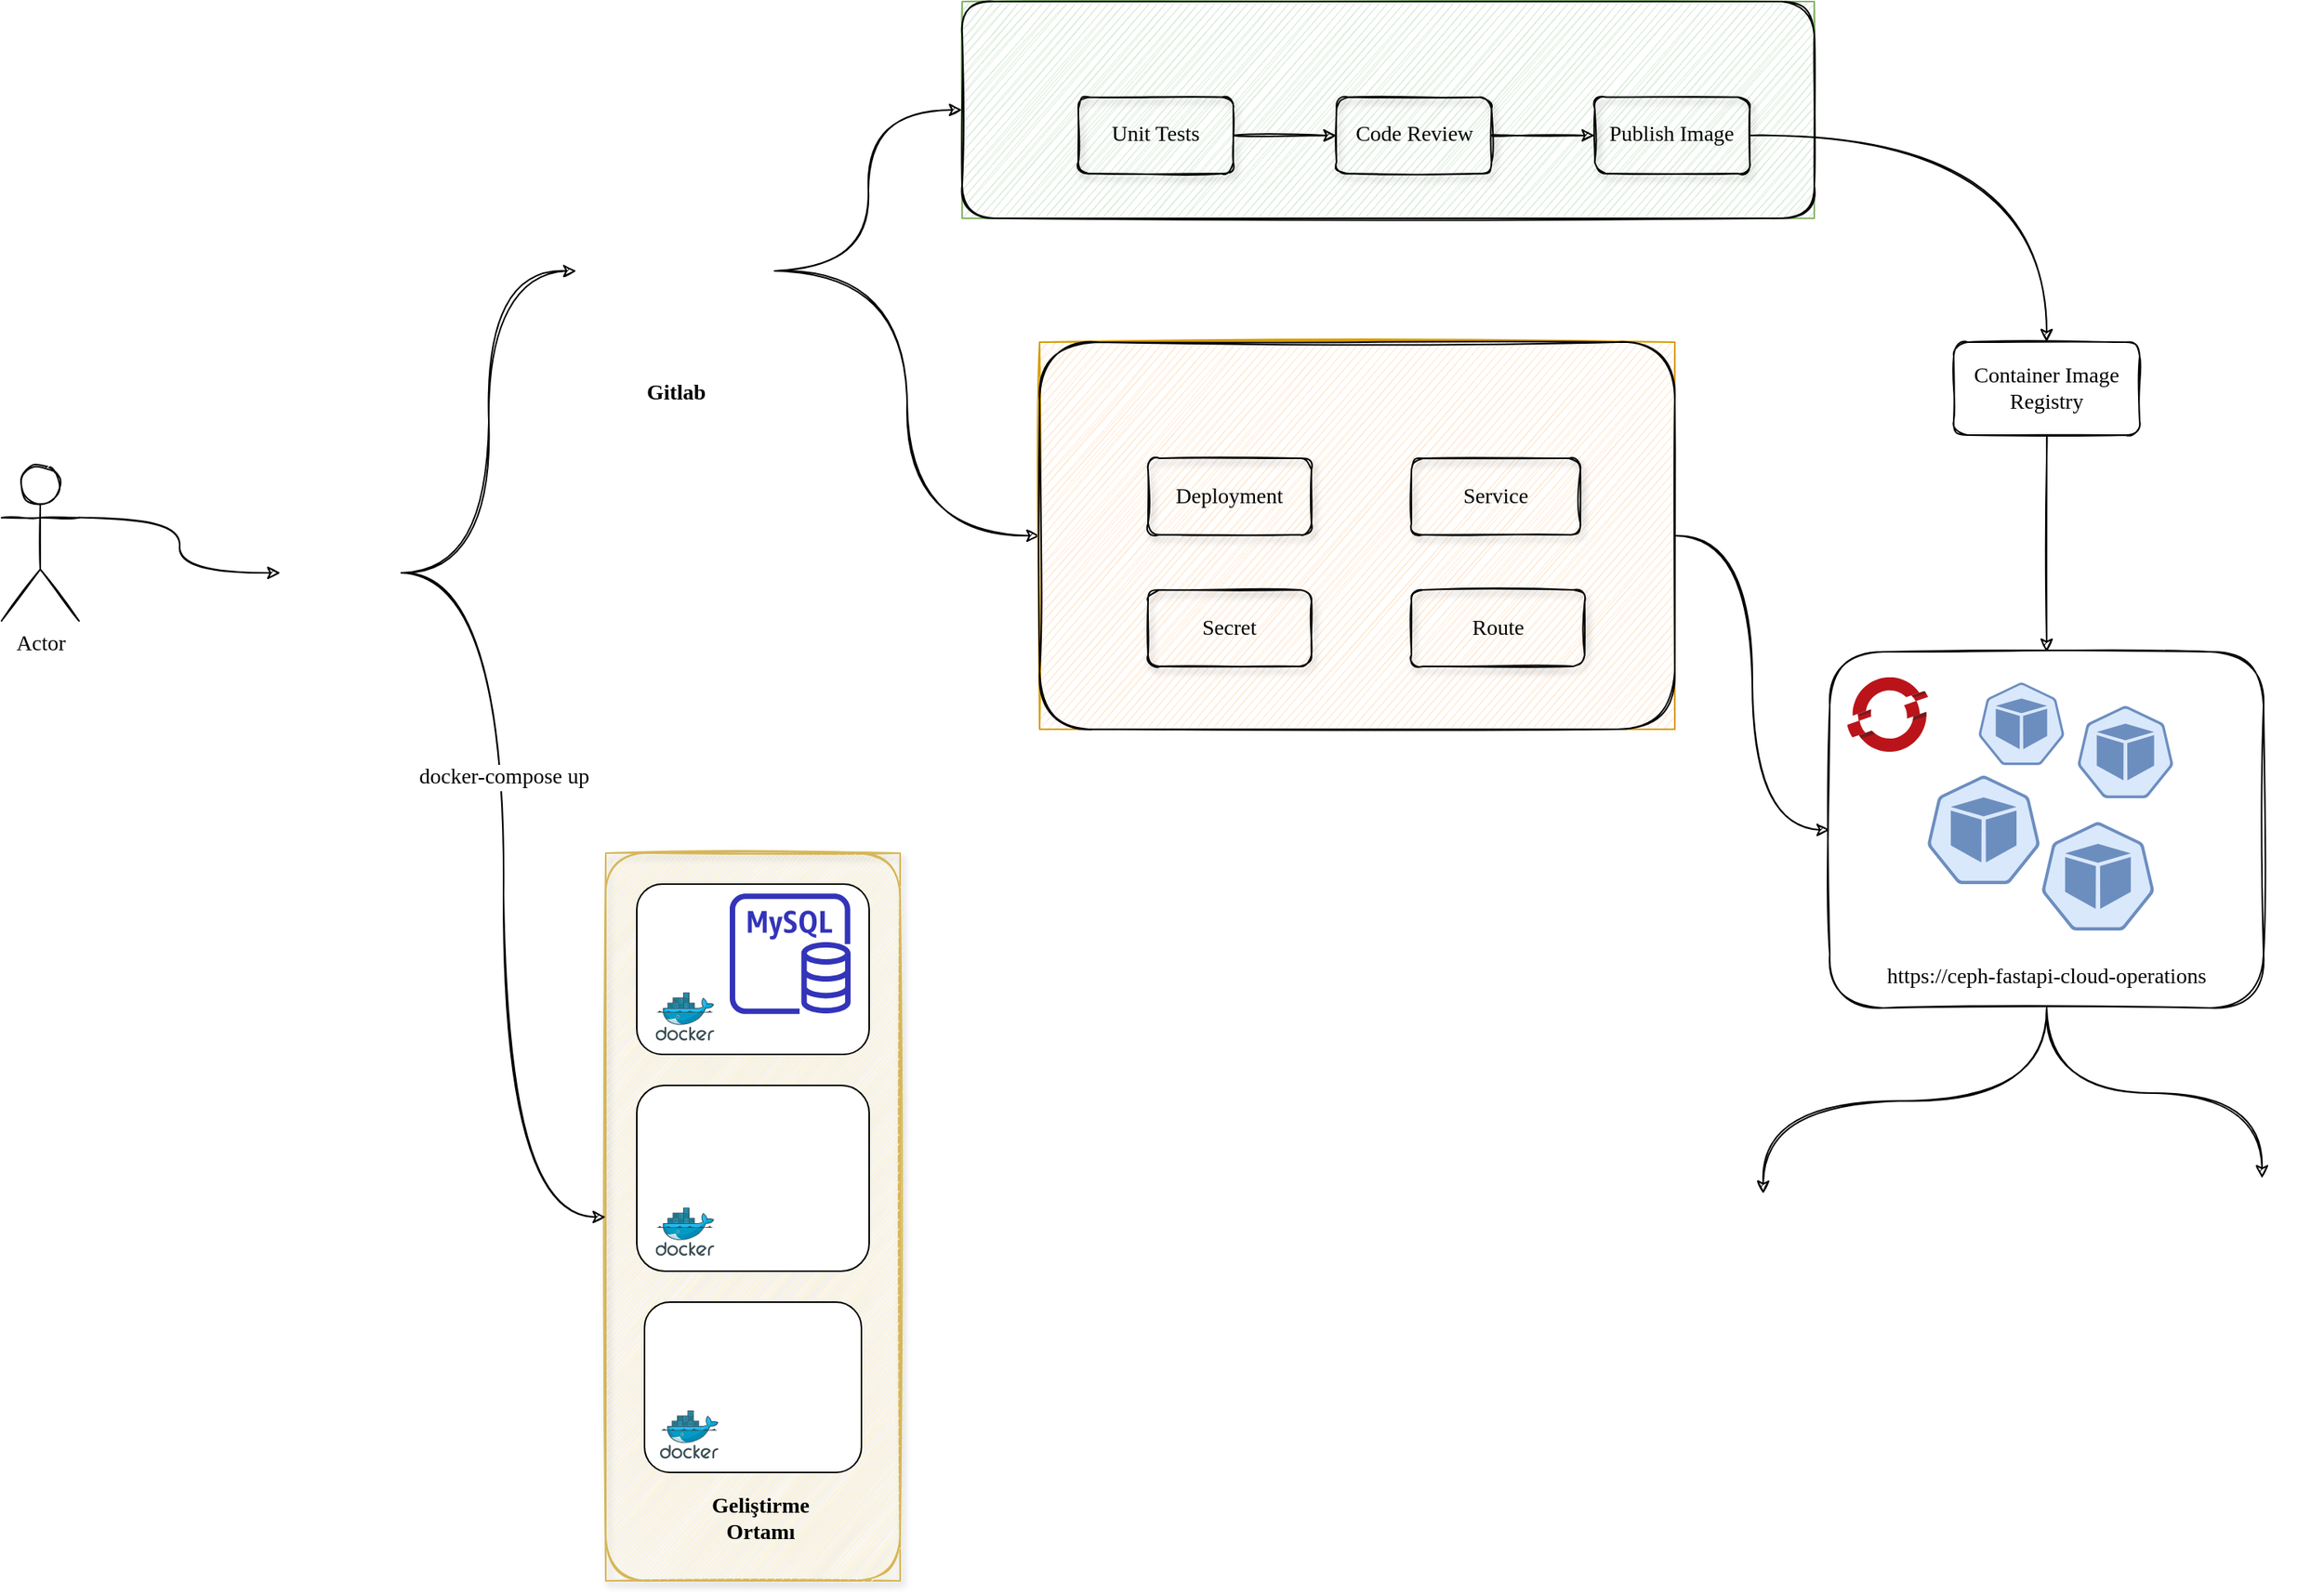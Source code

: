 <mxfile version="14.4.4" type="github">
  <diagram id="0_Pe4eXvfOU6qmhsP7j4" name="Page-1">
    <mxGraphModel dx="2388" dy="1965" grid="1" gridSize="10" guides="1" tooltips="1" connect="1" arrows="1" fold="1" page="1" pageScale="1" pageWidth="850" pageHeight="1100" math="0" shadow="0">
      <root>
        <mxCell id="0" />
        <mxCell id="1" parent="0" />
        <mxCell id="f1VP-ZpTaFvrlX2AiYO5-24" value="" style="group;fillColor=#fff2cc;strokeColor=#d6b656;sketch=1;shadow=1;" vertex="1" connectable="0" parent="1">
          <mxGeometry x="380" y="250" width="190" height="470" as="geometry" />
        </mxCell>
        <mxCell id="f1VP-ZpTaFvrlX2AiYO5-2" value="" style="rounded=1;whiteSpace=wrap;html=1;sketch=1;fillColor=#fff2cc;strokeColor=#d6b656;" vertex="1" parent="f1VP-ZpTaFvrlX2AiYO5-24">
          <mxGeometry width="190" height="470" as="geometry" />
        </mxCell>
        <mxCell id="f1VP-ZpTaFvrlX2AiYO5-6" value="" style="group;sketch=1;shadow=0;" vertex="1" connectable="0" parent="f1VP-ZpTaFvrlX2AiYO5-24">
          <mxGeometry x="20" y="10" width="150" height="130" as="geometry" />
        </mxCell>
        <mxCell id="f1VP-ZpTaFvrlX2AiYO5-5" value="" style="rounded=1;whiteSpace=wrap;html=1;" vertex="1" parent="f1VP-ZpTaFvrlX2AiYO5-6">
          <mxGeometry y="10" width="150" height="110" as="geometry" />
        </mxCell>
        <mxCell id="f1VP-ZpTaFvrlX2AiYO5-1" value="" style="aspect=fixed;html=1;points=[];align=center;image;fontSize=12;image=img/lib/mscae/Docker.svg;" vertex="1" parent="f1VP-ZpTaFvrlX2AiYO5-6">
          <mxGeometry x="12.2" y="80" width="37.8" height="31" as="geometry" />
        </mxCell>
        <mxCell id="f1VP-ZpTaFvrlX2AiYO5-3" value="" style="outlineConnect=0;fontColor=#232F3E;gradientColor=none;fillColor=#3334B9;strokeColor=none;dashed=0;verticalLabelPosition=bottom;verticalAlign=top;align=center;html=1;fontSize=12;fontStyle=0;aspect=fixed;pointerEvents=1;shape=mxgraph.aws4.rds_mysql_instance;" vertex="1" parent="f1VP-ZpTaFvrlX2AiYO5-6">
          <mxGeometry x="60" y="16" width="78" height="78" as="geometry" />
        </mxCell>
        <mxCell id="f1VP-ZpTaFvrlX2AiYO5-11" value="" style="group;sketch=1;" vertex="1" connectable="0" parent="f1VP-ZpTaFvrlX2AiYO5-24">
          <mxGeometry x="20" y="140" width="150" height="130" as="geometry" />
        </mxCell>
        <mxCell id="f1VP-ZpTaFvrlX2AiYO5-12" value="" style="rounded=1;whiteSpace=wrap;html=1;" vertex="1" parent="f1VP-ZpTaFvrlX2AiYO5-11">
          <mxGeometry y="10" width="150" height="120" as="geometry" />
        </mxCell>
        <mxCell id="f1VP-ZpTaFvrlX2AiYO5-13" value="" style="aspect=fixed;html=1;points=[];align=center;image;fontSize=12;image=img/lib/mscae/Docker.svg;" vertex="1" parent="f1VP-ZpTaFvrlX2AiYO5-11">
          <mxGeometry x="12.2" y="89" width="37.8" height="31" as="geometry" />
        </mxCell>
        <mxCell id="f1VP-ZpTaFvrlX2AiYO5-15" value="" style="shape=image;html=1;verticalAlign=top;verticalLabelPosition=bottom;labelBackgroundColor=#ffffff;imageAspect=0;aspect=fixed;image=https://cdn2.iconfinder.com/data/icons/oxygen/128x128/mimetypes/application-x-python.png" vertex="1" parent="f1VP-ZpTaFvrlX2AiYO5-11">
          <mxGeometry x="50" y="16" width="88" height="88" as="geometry" />
        </mxCell>
        <mxCell id="f1VP-ZpTaFvrlX2AiYO5-21" value="" style="group;sketch=1;" vertex="1" connectable="0" parent="f1VP-ZpTaFvrlX2AiYO5-24">
          <mxGeometry x="25" y="290" width="140" height="110" as="geometry" />
        </mxCell>
        <mxCell id="f1VP-ZpTaFvrlX2AiYO5-16" value="" style="rounded=1;whiteSpace=wrap;html=1;" vertex="1" parent="f1VP-ZpTaFvrlX2AiYO5-21">
          <mxGeometry width="140" height="110" as="geometry" />
        </mxCell>
        <mxCell id="f1VP-ZpTaFvrlX2AiYO5-17" value="" style="aspect=fixed;html=1;points=[];align=center;image;fontSize=12;image=img/lib/mscae/Docker.svg;" vertex="1" parent="f1VP-ZpTaFvrlX2AiYO5-21">
          <mxGeometry x="10" y="70" width="37.8" height="31" as="geometry" />
        </mxCell>
        <mxCell id="f1VP-ZpTaFvrlX2AiYO5-18" value="" style="shape=image;html=1;verticalAlign=top;verticalLabelPosition=bottom;labelBackgroundColor=#ffffff;imageAspect=0;aspect=fixed;image=https://cdn4.iconfinder.com/data/icons/essential-3/32/367-Computer-128.png;sketch=1;" vertex="1" parent="f1VP-ZpTaFvrlX2AiYO5-21">
          <mxGeometry x="50" y="10" width="68" height="68" as="geometry" />
        </mxCell>
        <mxCell id="f1VP-ZpTaFvrlX2AiYO5-22" value="Geliştirme Ortamı" style="text;html=1;strokeColor=none;align=center;verticalAlign=middle;whiteSpace=wrap;rounded=0;fontFamily=Comic Sans MS;sketch=1;fontSize=14;fontStyle=1" vertex="1" parent="f1VP-ZpTaFvrlX2AiYO5-24">
          <mxGeometry x="80" y="420" width="40" height="20" as="geometry" />
        </mxCell>
        <mxCell id="f1VP-ZpTaFvrlX2AiYO5-26" style="edgeStyle=orthogonalEdgeStyle;orthogonalLoop=1;jettySize=auto;html=1;exitX=1;exitY=0.333;exitDx=0;exitDy=0;exitPerimeter=0;entryX=0;entryY=0.5;entryDx=0;entryDy=0;fontFamily=Comic Sans MS;fontSize=14;curved=1;sketch=1;" edge="1" parent="1" source="f1VP-ZpTaFvrlX2AiYO5-25" target="f1VP-ZpTaFvrlX2AiYO5-31">
          <mxGeometry relative="1" as="geometry" />
        </mxCell>
        <mxCell id="f1VP-ZpTaFvrlX2AiYO5-25" value="Actor" style="shape=umlActor;verticalLabelPosition=bottom;verticalAlign=top;html=1;outlineConnect=0;rounded=0;shadow=0;sketch=1;fillColor=none;fontFamily=Comic Sans MS;fontSize=14;" vertex="1" parent="1">
          <mxGeometry x="-10" width="50" height="100" as="geometry" />
        </mxCell>
        <mxCell id="f1VP-ZpTaFvrlX2AiYO5-32" style="edgeStyle=orthogonalEdgeStyle;curved=1;sketch=1;orthogonalLoop=1;jettySize=auto;html=1;entryX=0;entryY=0.5;entryDx=0;entryDy=0;fontFamily=Comic Sans MS;fontSize=14;" edge="1" parent="1" source="f1VP-ZpTaFvrlX2AiYO5-31" target="f1VP-ZpTaFvrlX2AiYO5-2">
          <mxGeometry relative="1" as="geometry" />
        </mxCell>
        <mxCell id="f1VP-ZpTaFvrlX2AiYO5-33" value="docker-compose up" style="edgeLabel;html=1;align=center;verticalAlign=middle;resizable=0;points=[];fontSize=14;fontFamily=Comic Sans MS;" vertex="1" connectable="0" parent="f1VP-ZpTaFvrlX2AiYO5-32">
          <mxGeometry x="-0.28" relative="1" as="geometry">
            <mxPoint as="offset" />
          </mxGeometry>
        </mxCell>
        <mxCell id="f1VP-ZpTaFvrlX2AiYO5-36" style="edgeStyle=orthogonalEdgeStyle;curved=1;sketch=1;orthogonalLoop=1;jettySize=auto;html=1;exitX=1;exitY=0.5;exitDx=0;exitDy=0;entryX=0;entryY=0.5;entryDx=0;entryDy=0;fontFamily=Comic Sans MS;fontSize=14;" edge="1" parent="1" source="f1VP-ZpTaFvrlX2AiYO5-31" target="f1VP-ZpTaFvrlX2AiYO5-38">
          <mxGeometry relative="1" as="geometry">
            <mxPoint x="340" y="-96" as="targetPoint" />
          </mxGeometry>
        </mxCell>
        <mxCell id="f1VP-ZpTaFvrlX2AiYO5-31" value="" style="shape=image;html=1;verticalAlign=top;verticalLabelPosition=bottom;labelBackgroundColor=#ffffff;imageAspect=0;aspect=fixed;image=https://cdn4.iconfinder.com/data/icons/essential-3/32/356-Document_Code-128.png;rounded=0;shadow=0;sketch=1;fillColor=#999999;fontFamily=Comic Sans MS;fontSize=14;" vertex="1" parent="1">
          <mxGeometry x="170" y="30" width="78" height="78" as="geometry" />
        </mxCell>
        <mxCell id="f1VP-ZpTaFvrlX2AiYO5-49" style="edgeStyle=orthogonalEdgeStyle;curved=1;sketch=1;orthogonalLoop=1;jettySize=auto;html=1;exitX=1;exitY=0.5;exitDx=0;exitDy=0;fontFamily=Comic Sans MS;fontSize=14;" edge="1" parent="1" source="f1VP-ZpTaFvrlX2AiYO5-38" target="f1VP-ZpTaFvrlX2AiYO5-41">
          <mxGeometry relative="1" as="geometry" />
        </mxCell>
        <mxCell id="f1VP-ZpTaFvrlX2AiYO5-59" style="edgeStyle=orthogonalEdgeStyle;curved=1;sketch=1;orthogonalLoop=1;jettySize=auto;html=1;entryX=0;entryY=0.5;entryDx=0;entryDy=0;fontFamily=Comic Sans MS;fontSize=14;" edge="1" parent="1" source="f1VP-ZpTaFvrlX2AiYO5-38" target="f1VP-ZpTaFvrlX2AiYO5-51">
          <mxGeometry relative="1" as="geometry" />
        </mxCell>
        <mxCell id="f1VP-ZpTaFvrlX2AiYO5-38" value="Gitlab" style="shape=image;html=1;verticalAlign=top;verticalLabelPosition=bottom;labelBackgroundColor=#ffffff;imageAspect=0;aspect=fixed;image=https://cdn3.iconfinder.com/data/icons/logos-and-brands-adobe/512/144_Gitlab-128.png;rounded=0;shadow=0;sketch=1;fillColor=#999999;fontFamily=Comic Sans MS;fontSize=14;fontStyle=1" vertex="1" parent="1">
          <mxGeometry x="361" y="-190" width="128" height="128" as="geometry" />
        </mxCell>
        <mxCell id="f1VP-ZpTaFvrlX2AiYO5-48" value="" style="group;fillColor=#d5e8d4;strokeColor=#82b366;sketch=1;" vertex="1" connectable="0" parent="1">
          <mxGeometry x="610" y="-300" width="550" height="140" as="geometry" />
        </mxCell>
        <mxCell id="f1VP-ZpTaFvrlX2AiYO5-41" value="" style="rounded=1;whiteSpace=wrap;html=1;shadow=0;sketch=1;fontFamily=Comic Sans MS;fontSize=14;fillColor=none;" vertex="1" parent="f1VP-ZpTaFvrlX2AiYO5-48">
          <mxGeometry width="550" height="140" as="geometry" />
        </mxCell>
        <mxCell id="f1VP-ZpTaFvrlX2AiYO5-42" value="" style="shape=image;imageAspect=0;aspect=fixed;verticalLabelPosition=bottom;verticalAlign=top;rounded=0;shadow=1;sketch=1;fillColor=none;fontFamily=Comic Sans MS;fontSize=14;image=https://miro.medium.com/max/1400/1*LNGlN72rGhNqx6YcPiF0GQ.png;" vertex="1" parent="f1VP-ZpTaFvrlX2AiYO5-48">
          <mxGeometry x="25" y="8.235" width="123.403" height="39.631" as="geometry" />
        </mxCell>
        <mxCell id="f1VP-ZpTaFvrlX2AiYO5-43" value="Unit Tests" style="rounded=1;whiteSpace=wrap;html=1;shadow=1;sketch=1;fillColor=none;fontFamily=Comic Sans MS;fontSize=14;" vertex="1" parent="f1VP-ZpTaFvrlX2AiYO5-48">
          <mxGeometry x="75.0" y="61.765" width="100" height="49.412" as="geometry" />
        </mxCell>
        <mxCell id="f1VP-ZpTaFvrlX2AiYO5-44" value="Code Review" style="whiteSpace=wrap;html=1;rounded=1;shadow=1;fontFamily=Comic Sans MS;fontSize=14;fillColor=none;sketch=1;" vertex="1" parent="f1VP-ZpTaFvrlX2AiYO5-48">
          <mxGeometry x="241.667" y="61.765" width="100" height="49.412" as="geometry" />
        </mxCell>
        <mxCell id="f1VP-ZpTaFvrlX2AiYO5-46" value="Publish Image" style="whiteSpace=wrap;html=1;rounded=1;shadow=1;fontFamily=Comic Sans MS;fontSize=14;fillColor=none;sketch=1;" vertex="1" parent="f1VP-ZpTaFvrlX2AiYO5-48">
          <mxGeometry x="408.333" y="61.765" width="100" height="49.412" as="geometry" />
        </mxCell>
        <mxCell id="f1VP-ZpTaFvrlX2AiYO5-45" value="" style="edgeStyle=orthogonalEdgeStyle;curved=1;sketch=1;orthogonalLoop=1;jettySize=auto;html=1;fontFamily=Comic Sans MS;fontSize=14;" edge="1" parent="f1VP-ZpTaFvrlX2AiYO5-48" source="f1VP-ZpTaFvrlX2AiYO5-43" target="f1VP-ZpTaFvrlX2AiYO5-44">
          <mxGeometry relative="1" as="geometry" />
        </mxCell>
        <mxCell id="f1VP-ZpTaFvrlX2AiYO5-47" value="" style="edgeStyle=orthogonalEdgeStyle;curved=1;sketch=1;orthogonalLoop=1;jettySize=auto;html=1;fontFamily=Comic Sans MS;fontSize=14;" edge="1" parent="f1VP-ZpTaFvrlX2AiYO5-48" source="f1VP-ZpTaFvrlX2AiYO5-44" target="f1VP-ZpTaFvrlX2AiYO5-46">
          <mxGeometry relative="1" as="geometry" />
        </mxCell>
        <mxCell id="f1VP-ZpTaFvrlX2AiYO5-50" value="" style="group;sketch=1;fillColor=#ffe6cc;strokeColor=#d79b00;" vertex="1" connectable="0" parent="1">
          <mxGeometry x="660" y="-80" width="410" height="250" as="geometry" />
        </mxCell>
        <mxCell id="f1VP-ZpTaFvrlX2AiYO5-51" value="" style="rounded=1;whiteSpace=wrap;html=1;shadow=0;sketch=1;fontFamily=Comic Sans MS;fontSize=14;fillColor=none;" vertex="1" parent="f1VP-ZpTaFvrlX2AiYO5-50">
          <mxGeometry width="410" height="250" as="geometry" />
        </mxCell>
        <mxCell id="f1VP-ZpTaFvrlX2AiYO5-53" value="Deployment" style="rounded=1;whiteSpace=wrap;html=1;shadow=1;sketch=1;fillColor=none;fontFamily=Comic Sans MS;fontSize=14;" vertex="1" parent="f1VP-ZpTaFvrlX2AiYO5-50">
          <mxGeometry x="69.998" y="75" width="105.491" height="49.41" as="geometry" />
        </mxCell>
        <mxCell id="f1VP-ZpTaFvrlX2AiYO5-54" value="Service" style="whiteSpace=wrap;html=1;rounded=1;shadow=1;fontFamily=Comic Sans MS;fontSize=14;fillColor=none;sketch=1;" vertex="1" parent="f1VP-ZpTaFvrlX2AiYO5-50">
          <mxGeometry x="240.005" y="75" width="109.041" height="49.41" as="geometry" />
        </mxCell>
        <mxCell id="f1VP-ZpTaFvrlX2AiYO5-55" value="Secret" style="whiteSpace=wrap;html=1;rounded=1;shadow=1;fontFamily=Comic Sans MS;fontSize=14;fillColor=none;sketch=1;" vertex="1" parent="f1VP-ZpTaFvrlX2AiYO5-50">
          <mxGeometry x="69.998" y="160" width="105.491" height="49.41" as="geometry" />
        </mxCell>
        <mxCell id="f1VP-ZpTaFvrlX2AiYO5-58" value="" style="shape=image;imageAspect=0;aspect=fixed;verticalLabelPosition=bottom;verticalAlign=top;rounded=0;shadow=1;sketch=1;fillColor=none;fontFamily=Comic Sans MS;fontSize=14;image=https://miro.medium.com/max/1400/1*RgMWYxzOW5dJaslhW3wJ4Q.png;" vertex="1" parent="f1VP-ZpTaFvrlX2AiYO5-50">
          <mxGeometry x="20.001" y="23.75" width="110.583" height="51.25" as="geometry" />
        </mxCell>
        <mxCell id="f1VP-ZpTaFvrlX2AiYO5-68" value="Route" style="whiteSpace=wrap;html=1;rounded=1;shadow=1;fontFamily=Comic Sans MS;fontSize=14;fillColor=none;sketch=1;" vertex="1" parent="f1VP-ZpTaFvrlX2AiYO5-50">
          <mxGeometry x="240.005" y="160" width="111.818" height="49.41" as="geometry" />
        </mxCell>
        <mxCell id="f1VP-ZpTaFvrlX2AiYO5-82" style="edgeStyle=orthogonalEdgeStyle;curved=1;sketch=1;orthogonalLoop=1;jettySize=auto;html=1;exitX=0.5;exitY=1;exitDx=0;exitDy=0;fontFamily=Comic Sans MS;fontSize=14;" edge="1" parent="1" source="f1VP-ZpTaFvrlX2AiYO5-74" target="f1VP-ZpTaFvrlX2AiYO5-71">
          <mxGeometry relative="1" as="geometry">
            <mxPoint x="1370" as="targetPoint" />
          </mxGeometry>
        </mxCell>
        <mxCell id="f1VP-ZpTaFvrlX2AiYO5-74" value="Container Image Registry" style="rounded=1;whiteSpace=wrap;html=1;shadow=0;sketch=1;strokeColor=#000000;fillColor=none;fontFamily=Comic Sans MS;fontSize=14;" vertex="1" parent="1">
          <mxGeometry x="1250" y="-80" width="120" height="60" as="geometry" />
        </mxCell>
        <mxCell id="f1VP-ZpTaFvrlX2AiYO5-79" style="edgeStyle=orthogonalEdgeStyle;curved=1;sketch=1;orthogonalLoop=1;jettySize=auto;html=1;exitX=1;exitY=0.5;exitDx=0;exitDy=0;fontFamily=Comic Sans MS;fontSize=14;" edge="1" parent="1" source="f1VP-ZpTaFvrlX2AiYO5-46" target="f1VP-ZpTaFvrlX2AiYO5-74">
          <mxGeometry relative="1" as="geometry" />
        </mxCell>
        <mxCell id="f1VP-ZpTaFvrlX2AiYO5-81" value="" style="group" vertex="1" connectable="0" parent="1">
          <mxGeometry x="1170" y="120" width="290" height="230" as="geometry" />
        </mxCell>
        <mxCell id="f1VP-ZpTaFvrlX2AiYO5-71" value="" style="rounded=1;whiteSpace=wrap;html=1;shadow=0;sketch=1;strokeColor=#000000;fillColor=none;fontFamily=Comic Sans MS;fontSize=14;" vertex="1" parent="f1VP-ZpTaFvrlX2AiYO5-81">
          <mxGeometry width="280" height="230" as="geometry" />
        </mxCell>
        <mxCell id="f1VP-ZpTaFvrlX2AiYO5-80" value="" style="aspect=fixed;html=1;points=[];align=center;image;fontSize=12;image=img/lib/mscae/OpenShift.svg;rounded=0;shadow=0;sketch=1;strokeColor=#000000;fillColor=none;" vertex="1" parent="f1VP-ZpTaFvrlX2AiYO5-81">
          <mxGeometry x="11.2" y="16.43" width="52.292" height="48.107" as="geometry" />
        </mxCell>
        <mxCell id="f1VP-ZpTaFvrlX2AiYO5-86" value="" style="html=1;dashed=0;whitespace=wrap;fillColor=#dae8fc;strokeColor=#6c8ebf;points=[[0.005,0.63,0],[0.1,0.2,0],[0.9,0.2,0],[0.5,0,0],[0.995,0.63,0],[0.72,0.99,0],[0.5,1,0],[0.28,0.99,0]];shape=mxgraph.kubernetes.icon;prIcon=pod;rounded=0;shadow=0;sketch=0;fontFamily=Comic Sans MS;fontSize=14;" vertex="1" parent="f1VP-ZpTaFvrlX2AiYO5-81">
          <mxGeometry x="96.108" y="16.77" width="55.243" height="59.43" as="geometry" />
        </mxCell>
        <mxCell id="f1VP-ZpTaFvrlX2AiYO5-89" value="" style="html=1;dashed=0;whitespace=wrap;fillColor=#dae8fc;strokeColor=#6c8ebf;points=[[0.005,0.63,0],[0.1,0.2,0],[0.9,0.2,0],[0.5,0,0],[0.995,0.63,0],[0.72,0.99,0],[0.5,1,0],[0.28,0.99,0]];shape=mxgraph.kubernetes.icon;prIcon=pod;rounded=0;shadow=0;sketch=0;fontFamily=Comic Sans MS;fontSize=14;" vertex="1" parent="f1VP-ZpTaFvrlX2AiYO5-81">
          <mxGeometry x="136.22" y="110" width="73.78" height="70" as="geometry" />
        </mxCell>
        <mxCell id="f1VP-ZpTaFvrlX2AiYO5-88" value="" style="html=1;dashed=0;whitespace=wrap;fillColor=#dae8fc;strokeColor=#6c8ebf;points=[[0.005,0.63,0],[0.1,0.2,0],[0.9,0.2,0],[0.5,0,0],[0.995,0.63,0],[0.72,0.99,0],[0.5,1,0],[0.28,0.99,0]];shape=mxgraph.kubernetes.icon;prIcon=pod;rounded=0;shadow=0;sketch=0;fontFamily=Comic Sans MS;fontSize=14;" vertex="1" parent="f1VP-ZpTaFvrlX2AiYO5-81">
          <mxGeometry x="159.998" y="30" width="61.676" height="69.43" as="geometry" />
        </mxCell>
        <mxCell id="f1VP-ZpTaFvrlX2AiYO5-96" value="" style="html=1;dashed=0;whitespace=wrap;fillColor=#dae8fc;strokeColor=#6c8ebf;points=[[0.005,0.63,0],[0.1,0.2,0],[0.9,0.2,0],[0.5,0,0],[0.995,0.63,0],[0.72,0.99,0],[0.5,1,0],[0.28,0.99,0]];shape=mxgraph.kubernetes.icon;prIcon=pod;rounded=0;shadow=0;sketch=0;fontFamily=Comic Sans MS;fontSize=14;" vertex="1" parent="f1VP-ZpTaFvrlX2AiYO5-81">
          <mxGeometry x="62.44" y="80" width="73.78" height="70" as="geometry" />
        </mxCell>
        <mxCell id="f1VP-ZpTaFvrlX2AiYO5-97" value="https://ceph-fastapi-cloud-operations" style="text;html=1;strokeColor=none;fillColor=none;align=center;verticalAlign=middle;whiteSpace=wrap;rounded=0;shadow=0;sketch=0;fontFamily=Comic Sans MS;fontSize=14;" vertex="1" parent="f1VP-ZpTaFvrlX2AiYO5-81">
          <mxGeometry x="-10" y="200" width="300" height="20" as="geometry" />
        </mxCell>
        <mxCell id="f1VP-ZpTaFvrlX2AiYO5-83" style="edgeStyle=orthogonalEdgeStyle;curved=1;sketch=1;orthogonalLoop=1;jettySize=auto;html=1;fontFamily=Comic Sans MS;fontSize=14;" edge="1" parent="1" source="f1VP-ZpTaFvrlX2AiYO5-51" target="f1VP-ZpTaFvrlX2AiYO5-71">
          <mxGeometry relative="1" as="geometry" />
        </mxCell>
        <mxCell id="f1VP-ZpTaFvrlX2AiYO5-91" value="" style="shape=image;imageAspect=0;aspect=fixed;verticalLabelPosition=bottom;verticalAlign=top;rounded=0;shadow=0;sketch=0;strokeColor=#000000;fillColor=none;fontFamily=Comic Sans MS;fontSize=14;image=https://camo.githubusercontent.com/c16fc78a0c6c22b6e5811cdb4ed06f7286cbc44b28abc8f012ecafd3d66e3b9c/68747470733a2f2f636570682e636f6d2f77702d636f6e74656e742f75706c6f6164732f323031362f30372f436570685f4c6f676f5f5374616e646172645f5247425f3132303431315f66612e706e67;" vertex="1" parent="1">
          <mxGeometry x="1040" y="470" width="174.06" height="80" as="geometry" />
        </mxCell>
        <mxCell id="f1VP-ZpTaFvrlX2AiYO5-92" style="edgeStyle=orthogonalEdgeStyle;curved=1;sketch=1;orthogonalLoop=1;jettySize=auto;html=1;exitX=0.5;exitY=1;exitDx=0;exitDy=0;fontFamily=Comic Sans MS;fontSize=14;" edge="1" parent="1" source="f1VP-ZpTaFvrlX2AiYO5-71" target="f1VP-ZpTaFvrlX2AiYO5-91">
          <mxGeometry relative="1" as="geometry" />
        </mxCell>
        <mxCell id="f1VP-ZpTaFvrlX2AiYO5-94" style="edgeStyle=orthogonalEdgeStyle;curved=1;sketch=1;orthogonalLoop=1;jettySize=auto;html=1;exitX=0.5;exitY=1;exitDx=0;exitDy=0;entryX=0.5;entryY=0;entryDx=0;entryDy=0;fontFamily=Comic Sans MS;fontSize=14;" edge="1" parent="1" source="f1VP-ZpTaFvrlX2AiYO5-71" target="f1VP-ZpTaFvrlX2AiYO5-95">
          <mxGeometry relative="1" as="geometry">
            <mxPoint x="1519" y="370" as="targetPoint" />
          </mxGeometry>
        </mxCell>
        <mxCell id="f1VP-ZpTaFvrlX2AiYO5-95" value="" style="shape=image;html=1;verticalAlign=top;verticalLabelPosition=bottom;labelBackgroundColor=#ffffff;imageAspect=0;aspect=fixed;image=https://cdn4.iconfinder.com/data/icons/logos-brands-5/24/mysql-128.png;rounded=0;shadow=0;sketch=0;strokeColor=#000000;fillColor=none;fontFamily=Comic Sans MS;fontSize=14;" vertex="1" parent="1">
          <mxGeometry x="1410" y="460" width="78" height="78" as="geometry" />
        </mxCell>
      </root>
    </mxGraphModel>
  </diagram>
</mxfile>
